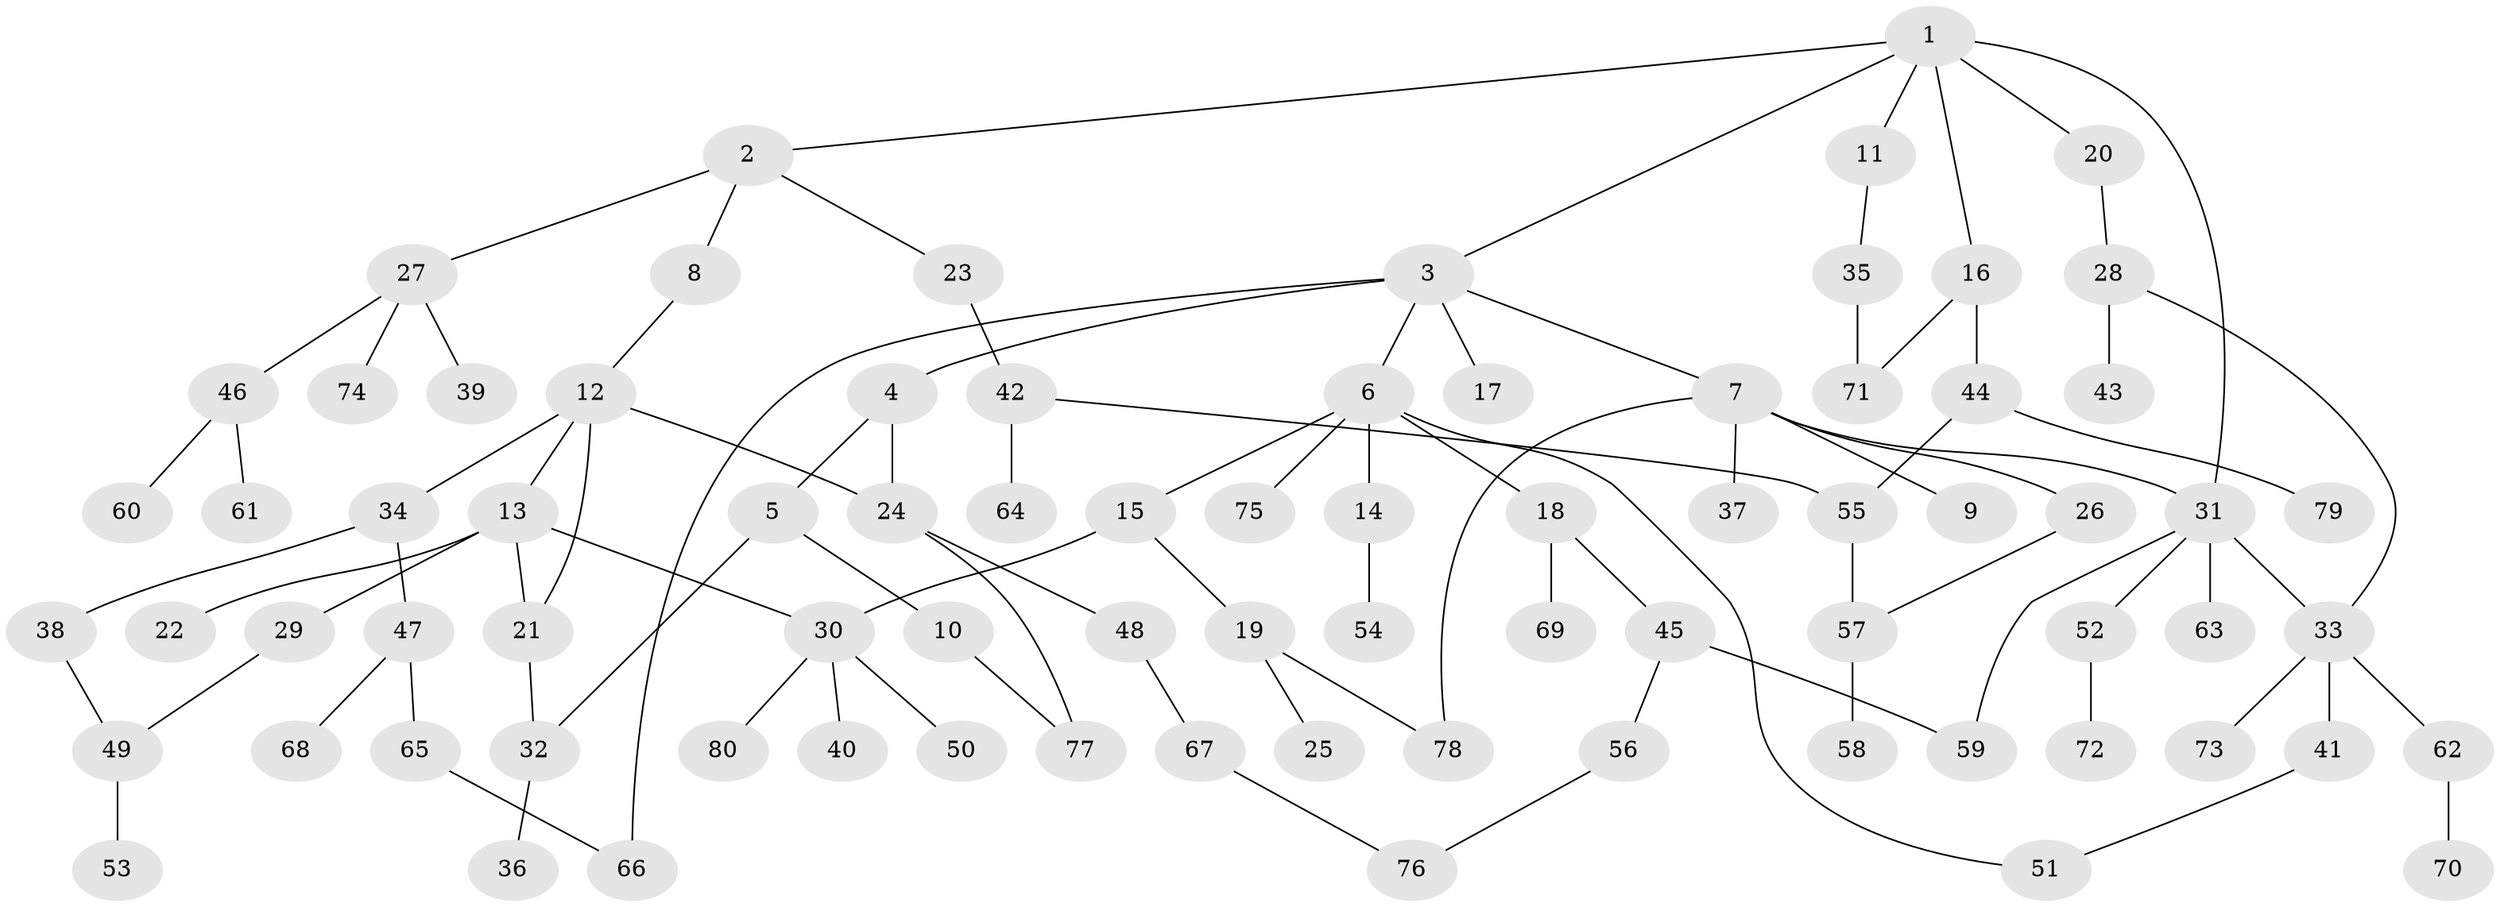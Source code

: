 // Generated by graph-tools (version 1.1) at 2025/49/03/09/25 03:49:17]
// undirected, 80 vertices, 95 edges
graph export_dot {
graph [start="1"]
  node [color=gray90,style=filled];
  1;
  2;
  3;
  4;
  5;
  6;
  7;
  8;
  9;
  10;
  11;
  12;
  13;
  14;
  15;
  16;
  17;
  18;
  19;
  20;
  21;
  22;
  23;
  24;
  25;
  26;
  27;
  28;
  29;
  30;
  31;
  32;
  33;
  34;
  35;
  36;
  37;
  38;
  39;
  40;
  41;
  42;
  43;
  44;
  45;
  46;
  47;
  48;
  49;
  50;
  51;
  52;
  53;
  54;
  55;
  56;
  57;
  58;
  59;
  60;
  61;
  62;
  63;
  64;
  65;
  66;
  67;
  68;
  69;
  70;
  71;
  72;
  73;
  74;
  75;
  76;
  77;
  78;
  79;
  80;
  1 -- 2;
  1 -- 3;
  1 -- 11;
  1 -- 16;
  1 -- 20;
  1 -- 31;
  2 -- 8;
  2 -- 23;
  2 -- 27;
  3 -- 4;
  3 -- 6;
  3 -- 7;
  3 -- 17;
  3 -- 66;
  4 -- 5;
  4 -- 24;
  5 -- 10;
  5 -- 32;
  6 -- 14;
  6 -- 15;
  6 -- 18;
  6 -- 75;
  6 -- 51;
  7 -- 9;
  7 -- 26;
  7 -- 37;
  7 -- 78;
  7 -- 31;
  8 -- 12;
  10 -- 77;
  11 -- 35;
  12 -- 13;
  12 -- 21;
  12 -- 34;
  12 -- 24;
  13 -- 22;
  13 -- 29;
  13 -- 30;
  13 -- 21;
  14 -- 54;
  15 -- 19;
  15 -- 30;
  16 -- 44;
  16 -- 71;
  18 -- 45;
  18 -- 69;
  19 -- 25;
  19 -- 78;
  20 -- 28;
  21 -- 32;
  23 -- 42;
  24 -- 48;
  24 -- 77;
  26 -- 57;
  27 -- 39;
  27 -- 46;
  27 -- 74;
  28 -- 43;
  28 -- 33;
  29 -- 49;
  30 -- 40;
  30 -- 50;
  30 -- 80;
  31 -- 33;
  31 -- 52;
  31 -- 63;
  31 -- 59;
  32 -- 36;
  33 -- 41;
  33 -- 62;
  33 -- 73;
  34 -- 38;
  34 -- 47;
  35 -- 71;
  38 -- 49;
  41 -- 51;
  42 -- 64;
  42 -- 55;
  44 -- 55;
  44 -- 79;
  45 -- 56;
  45 -- 59;
  46 -- 60;
  46 -- 61;
  47 -- 65;
  47 -- 68;
  48 -- 67;
  49 -- 53;
  52 -- 72;
  55 -- 57;
  56 -- 76;
  57 -- 58;
  62 -- 70;
  65 -- 66;
  67 -- 76;
}
